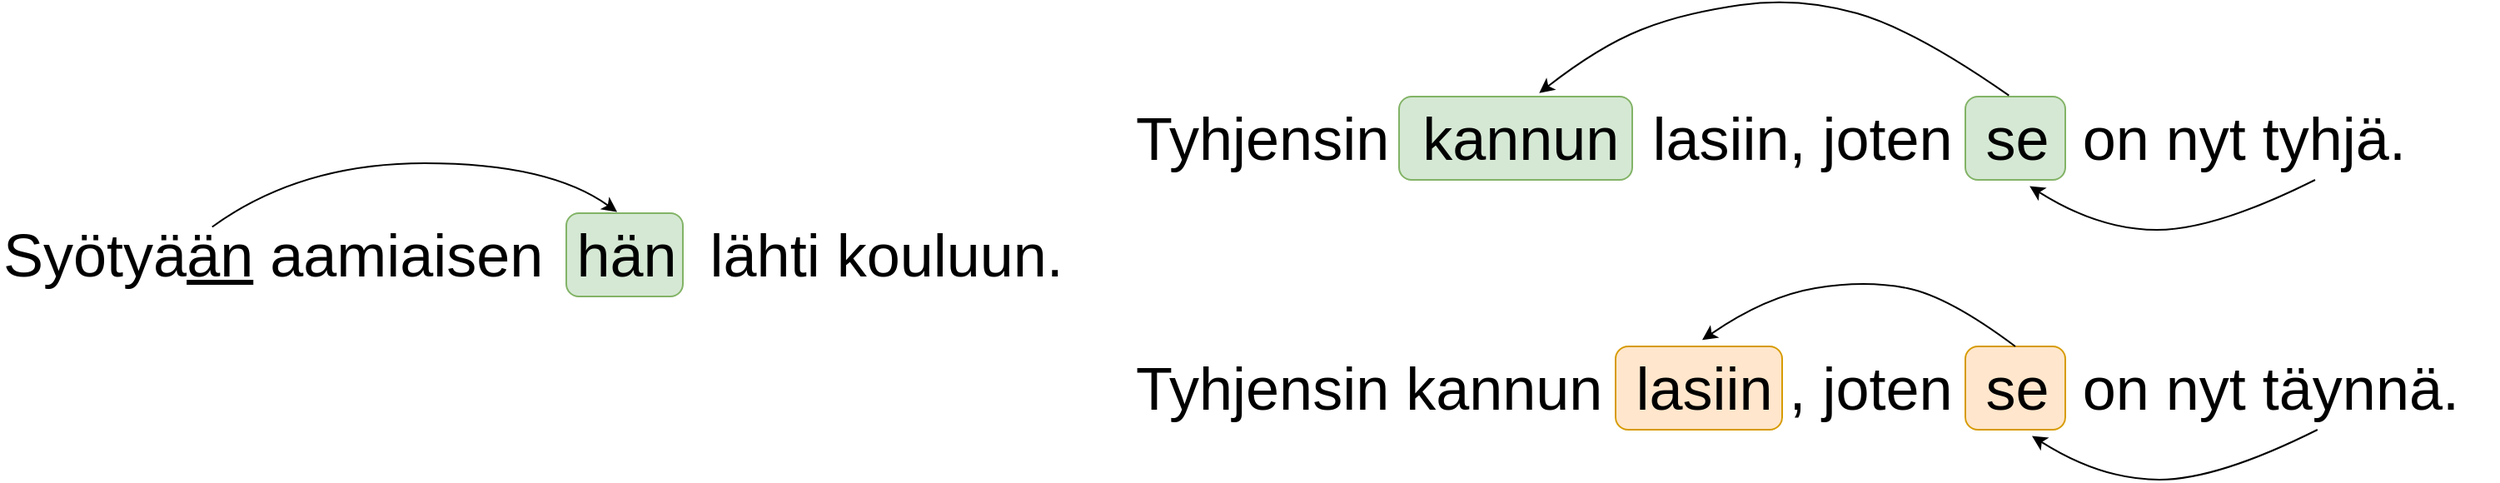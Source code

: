 <mxfile version="20.8.13" type="github">
  <diagram name="Sivu-1" id="6NlXb0n5wwOUordzNCQK">
    <mxGraphModel dx="2607" dy="1422" grid="1" gridSize="10" guides="1" tooltips="1" connect="1" arrows="1" fold="1" page="1" pageScale="1" pageWidth="827" pageHeight="1169" math="0" shadow="0">
      <root>
        <mxCell id="0" />
        <mxCell id="1" parent="0" />
        <mxCell id="2AwR6sXX_FhTF-rHfP74-7" value="" style="rounded=1;whiteSpace=wrap;html=1;fontSize=36;fillColor=#ffe6cc;strokeColor=#d79b00;" parent="1" vertex="1">
          <mxGeometry x="980" y="220" width="100" height="50" as="geometry" />
        </mxCell>
        <mxCell id="2AwR6sXX_FhTF-rHfP74-6" value="" style="rounded=1;whiteSpace=wrap;html=1;fontSize=36;fillColor=#ffe6cc;strokeColor=#d79b00;" parent="1" vertex="1">
          <mxGeometry x="1190" y="220" width="60" height="50" as="geometry" />
        </mxCell>
        <mxCell id="2AwR6sXX_FhTF-rHfP74-5" value="" style="rounded=1;whiteSpace=wrap;html=1;fontSize=36;fillColor=#d5e8d4;strokeColor=#82b366;" parent="1" vertex="1">
          <mxGeometry x="850" y="70" width="140" height="50" as="geometry" />
        </mxCell>
        <mxCell id="2AwR6sXX_FhTF-rHfP74-4" value="" style="rounded=1;whiteSpace=wrap;html=1;fontSize=36;fillColor=#d5e8d4;strokeColor=#82b366;" parent="1" vertex="1">
          <mxGeometry x="1190" y="70" width="60" height="50" as="geometry" />
        </mxCell>
        <mxCell id="2AwR6sXX_FhTF-rHfP74-1" value="&lt;div style=&quot;font-size: 36px;&quot; align=&quot;left&quot;&gt;&lt;font style=&quot;font-size: 36px;&quot;&gt;Tyhjensin&amp;nbsp; kannun&amp;nbsp; lasiin, joten&amp;nbsp; se&amp;nbsp; on nyt tyhjä.&lt;/font&gt;&lt;/div&gt;" style="text;html=1;strokeColor=none;fillColor=none;align=left;verticalAlign=middle;whiteSpace=wrap;rounded=0;fontSize=36;" parent="1" vertex="1">
          <mxGeometry x="690" y="80" width="820" height="30" as="geometry" />
        </mxCell>
        <mxCell id="2AwR6sXX_FhTF-rHfP74-2" value="&lt;div style=&quot;font-size: 36px;&quot; align=&quot;left&quot;&gt;&lt;font style=&quot;font-size: 36px;&quot;&gt;Tyhjensin kannun&amp;nbsp; lasiin , joten&amp;nbsp; se&amp;nbsp; on nyt täynnä.&lt;br style=&quot;font-size: 36px;&quot;&gt;&lt;/font&gt;&lt;/div&gt;" style="text;html=1;strokeColor=none;fillColor=none;align=left;verticalAlign=middle;whiteSpace=wrap;rounded=0;fontSize=36;" parent="1" vertex="1">
          <mxGeometry x="690" y="230" width="820" height="30" as="geometry" />
        </mxCell>
        <mxCell id="2AwR6sXX_FhTF-rHfP74-3" value="" style="curved=1;endArrow=classic;html=1;rounded=0;fontSize=36;exitX=0.436;exitY=-0.014;exitDx=0;exitDy=0;exitPerimeter=0;entryX=0.601;entryY=-0.042;entryDx=0;entryDy=0;entryPerimeter=0;" parent="1" source="2AwR6sXX_FhTF-rHfP74-4" target="2AwR6sXX_FhTF-rHfP74-5" edge="1">
          <mxGeometry width="50" height="50" relative="1" as="geometry">
            <mxPoint x="1220" y="80" as="sourcePoint" />
            <mxPoint x="980" y="60" as="targetPoint" />
            <Array as="points">
              <mxPoint x="1160" y="30" />
              <mxPoint x="1090" y="10" />
              <mxPoint x="1020" y="20" />
              <mxPoint x="970" y="40" />
            </Array>
          </mxGeometry>
        </mxCell>
        <mxCell id="2AwR6sXX_FhTF-rHfP74-8" value="" style="curved=1;endArrow=classic;html=1;rounded=0;fontSize=36;exitX=0.5;exitY=0;exitDx=0;exitDy=0;entryX=0.52;entryY=-0.077;entryDx=0;entryDy=0;entryPerimeter=0;" parent="1" source="2AwR6sXX_FhTF-rHfP74-6" target="2AwR6sXX_FhTF-rHfP74-7" edge="1">
          <mxGeometry width="50" height="50" relative="1" as="geometry">
            <mxPoint x="1226.16" y="220.0" as="sourcePoint" />
            <mxPoint x="944.14" y="218.6" as="targetPoint" />
            <Array as="points">
              <mxPoint x="1180" y="190" />
              <mxPoint x="1130" y="180" />
              <mxPoint x="1070" y="190" />
            </Array>
          </mxGeometry>
        </mxCell>
        <mxCell id="2AwR6sXX_FhTF-rHfP74-10" value="" style="curved=1;endArrow=classic;html=1;rounded=0;fontSize=36;entryX=0.643;entryY=1.075;entryDx=0;entryDy=0;entryPerimeter=0;" parent="1" target="2AwR6sXX_FhTF-rHfP74-4" edge="1">
          <mxGeometry width="50" height="50" relative="1" as="geometry">
            <mxPoint x="1400" y="120" as="sourcePoint" />
            <mxPoint x="1230" y="130" as="targetPoint" />
            <Array as="points">
              <mxPoint x="1340" y="150" />
              <mxPoint x="1270" y="150" />
            </Array>
          </mxGeometry>
        </mxCell>
        <mxCell id="2AwR6sXX_FhTF-rHfP74-11" value="" style="curved=1;endArrow=classic;html=1;rounded=0;fontSize=36;entryX=0.643;entryY=1.075;entryDx=0;entryDy=0;entryPerimeter=0;" parent="1" edge="1">
          <mxGeometry width="50" height="50" relative="1" as="geometry">
            <mxPoint x="1401.42" y="270" as="sourcePoint" />
            <mxPoint x="1230.0" y="273.75" as="targetPoint" />
            <Array as="points">
              <mxPoint x="1341.42" y="300" />
              <mxPoint x="1271.42" y="300" />
            </Array>
          </mxGeometry>
        </mxCell>
        <mxCell id="XcIBAoRS94__O0NIjRvh-4" value="" style="rounded=1;whiteSpace=wrap;html=1;fontSize=36;fillColor=#d5e8d4;strokeColor=#82b366;" vertex="1" parent="1">
          <mxGeometry x="350" y="140" width="70" height="50" as="geometry" />
        </mxCell>
        <mxCell id="XcIBAoRS94__O0NIjRvh-7" value="" style="curved=1;endArrow=classic;html=1;rounded=0;fontSize=36;entryX=0.436;entryY=-0.014;entryDx=0;entryDy=0;entryPerimeter=0;exitX=0.196;exitY=-0.059;exitDx=0;exitDy=0;exitPerimeter=0;" edge="1" parent="1" source="XcIBAoRS94__O0NIjRvh-11" target="XcIBAoRS94__O0NIjRvh-4">
          <mxGeometry width="50" height="50" relative="1" as="geometry">
            <mxPoint x="150" y="140" as="sourcePoint" />
            <mxPoint x="540" y="150" as="targetPoint" />
            <Array as="points">
              <mxPoint x="190" y="110" />
              <mxPoint x="340" y="110" />
            </Array>
          </mxGeometry>
        </mxCell>
        <mxCell id="XcIBAoRS94__O0NIjRvh-11" value="&lt;div style=&quot;font-size: 36px;&quot; align=&quot;left&quot;&gt;&lt;font style=&quot;font-size: 36px;&quot;&gt;Syötyä&lt;u style=&quot;font-size: 36px;&quot;&gt;än&lt;/u&gt; aamiaisen&amp;nbsp; hän&amp;nbsp; lähti kouluun.&lt;br style=&quot;font-size: 36px;&quot;&gt;&lt;/font&gt;&lt;/div&gt;" style="text;html=1;strokeColor=none;fillColor=none;align=left;verticalAlign=middle;whiteSpace=wrap;rounded=0;fontSize=36;" vertex="1" parent="1">
          <mxGeometry x="10" y="150" width="650" height="30" as="geometry" />
        </mxCell>
      </root>
    </mxGraphModel>
  </diagram>
</mxfile>
